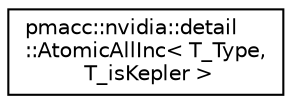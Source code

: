digraph "Graphical Class Hierarchy"
{
 // LATEX_PDF_SIZE
  edge [fontname="Helvetica",fontsize="10",labelfontname="Helvetica",labelfontsize="10"];
  node [fontname="Helvetica",fontsize="10",shape=record];
  rankdir="LR";
  Node0 [label="pmacc::nvidia::detail\l::AtomicAllInc\< T_Type,\l T_isKepler \>",height=0.2,width=0.4,color="black", fillcolor="white", style="filled",URL="$structpmacc_1_1nvidia_1_1detail_1_1_atomic_all_inc.html",tooltip=" "];
}
